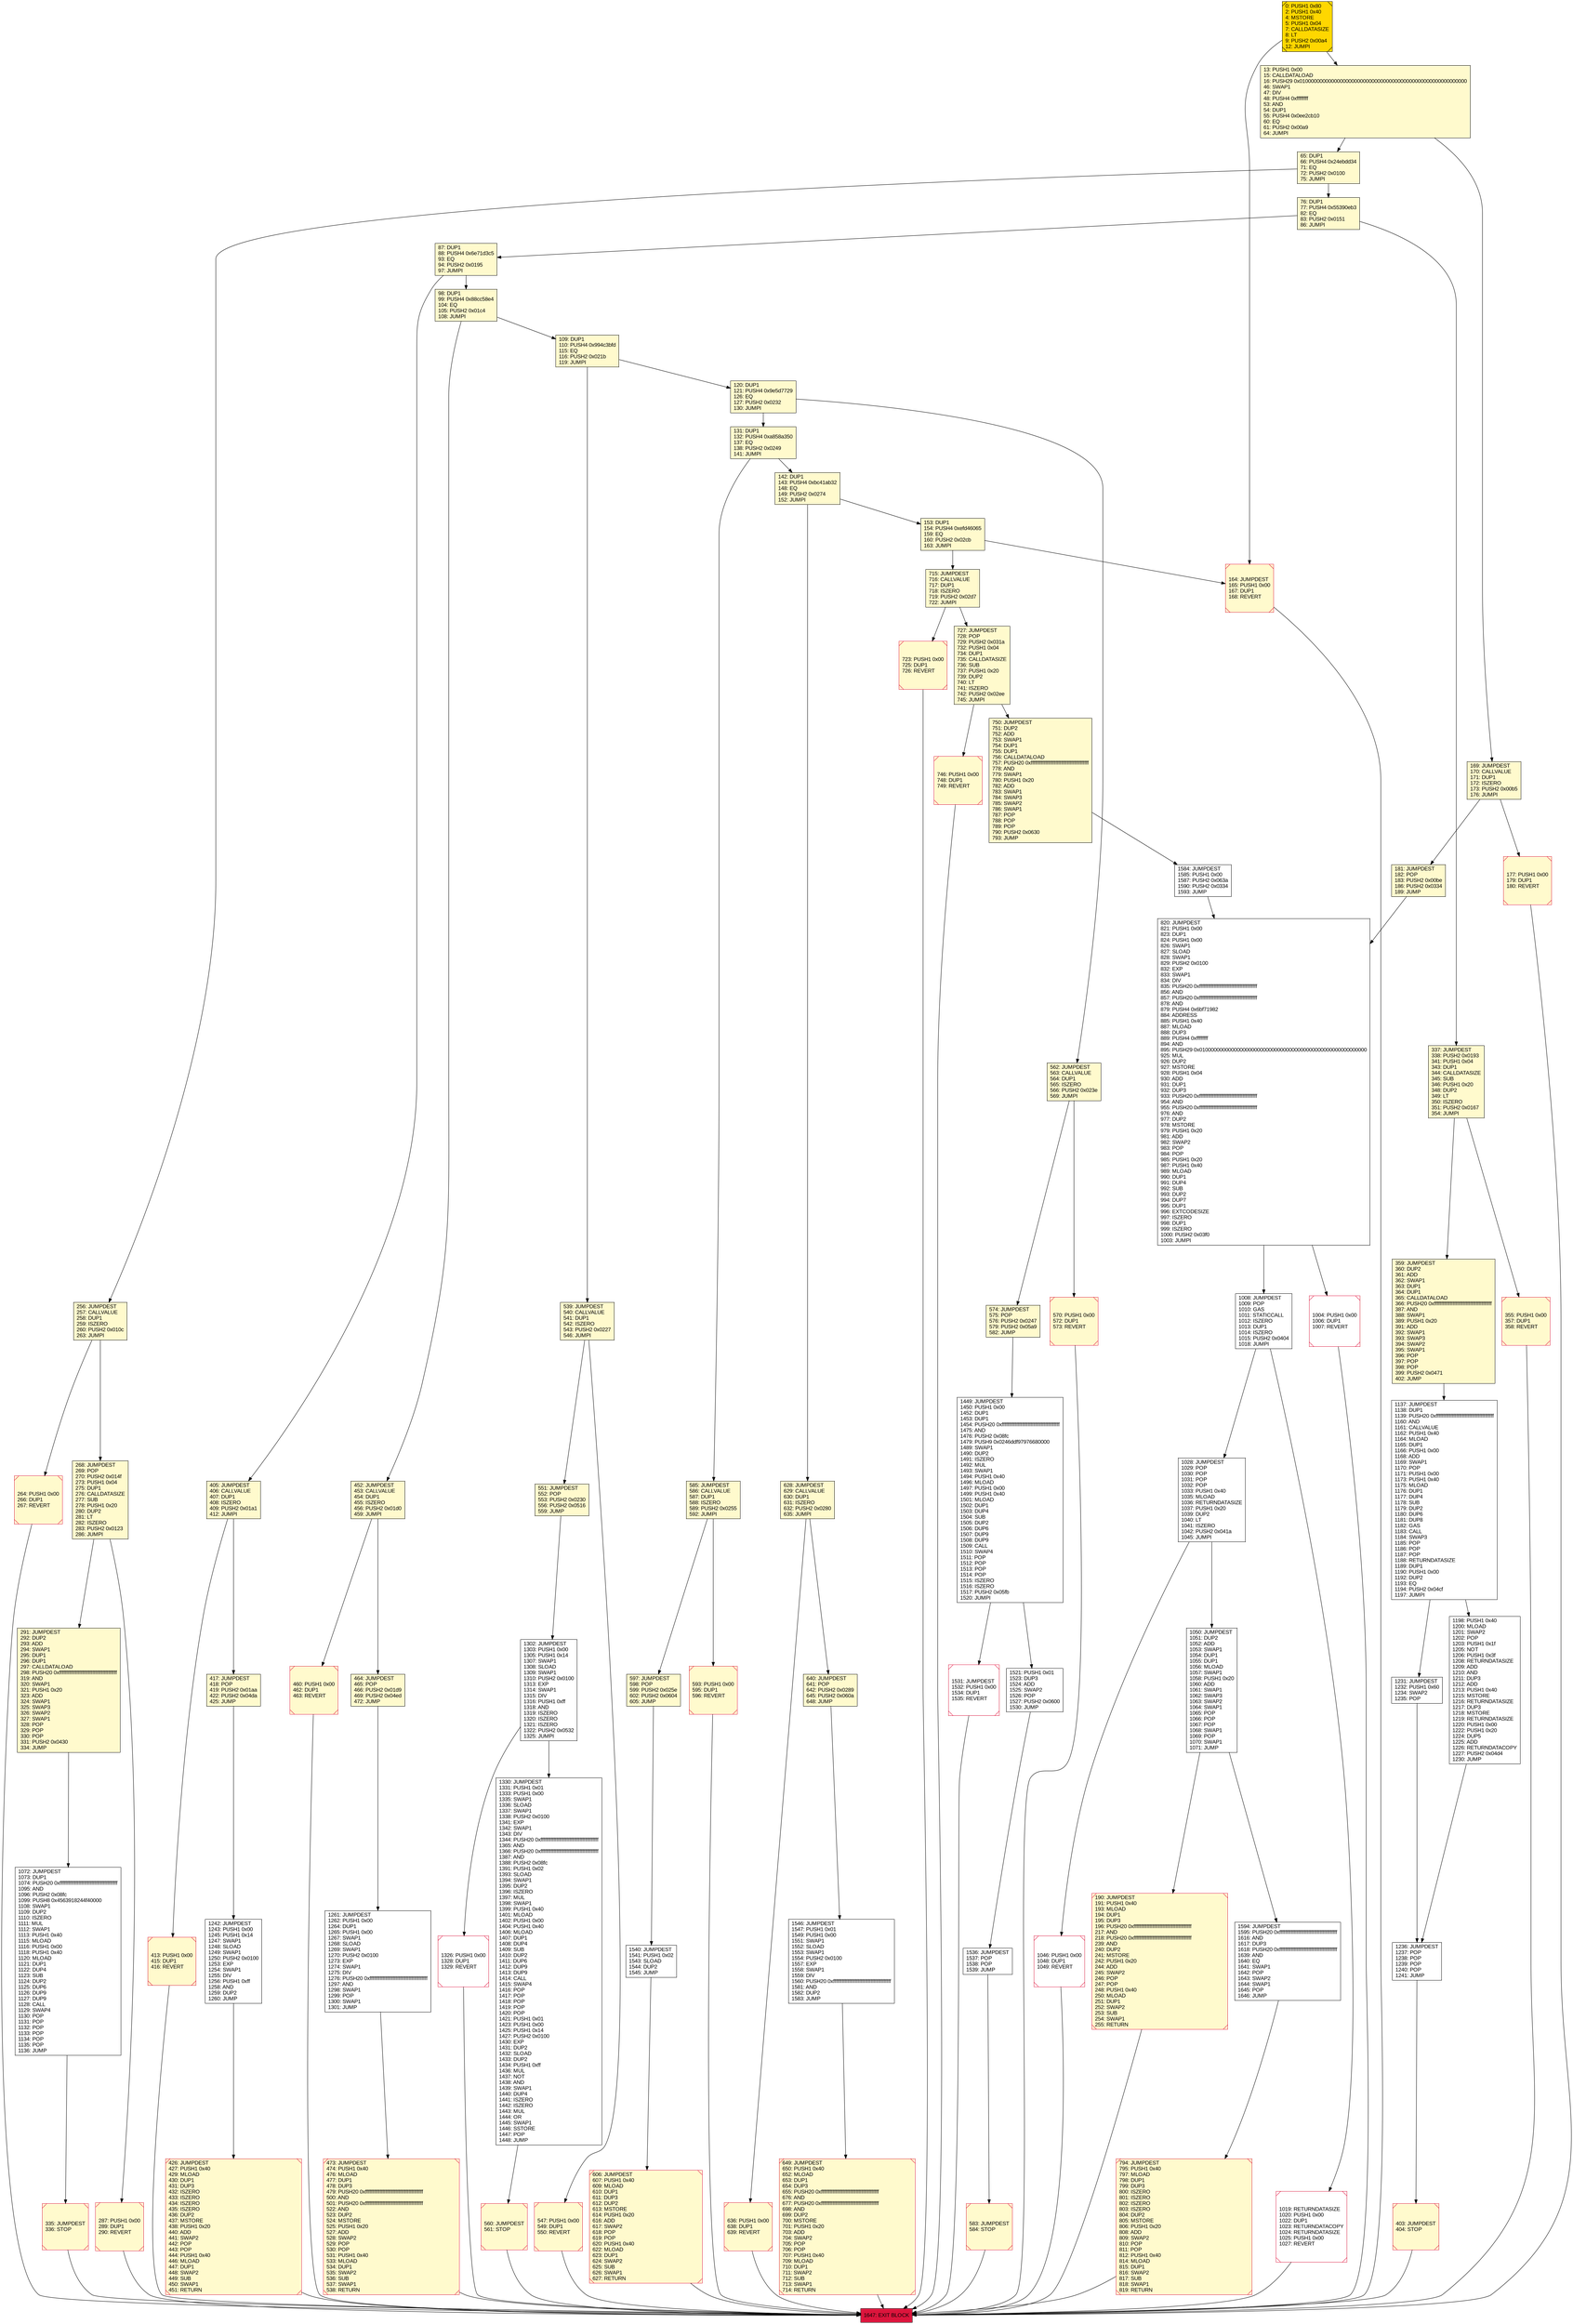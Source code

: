 digraph G {
bgcolor=transparent rankdir=UD;
node [shape=box style=filled color=black fillcolor=white fontname=arial fontcolor=black];
547 [label="547: PUSH1 0x00\l549: DUP1\l550: REVERT\l" fillcolor=lemonchiffon shape=Msquare color=crimson ];
13 [label="13: PUSH1 0x00\l15: CALLDATALOAD\l16: PUSH29 0x0100000000000000000000000000000000000000000000000000000000\l46: SWAP1\l47: DIV\l48: PUSH4 0xffffffff\l53: AND\l54: DUP1\l55: PUSH4 0x0ee2cb10\l60: EQ\l61: PUSH2 0x00a9\l64: JUMPI\l" fillcolor=lemonchiffon ];
403 [label="403: JUMPDEST\l404: STOP\l" fillcolor=lemonchiffon shape=Msquare color=crimson ];
473 [label="473: JUMPDEST\l474: PUSH1 0x40\l476: MLOAD\l477: DUP1\l478: DUP3\l479: PUSH20 0xffffffffffffffffffffffffffffffffffffffff\l500: AND\l501: PUSH20 0xffffffffffffffffffffffffffffffffffffffff\l522: AND\l523: DUP2\l524: MSTORE\l525: PUSH1 0x20\l527: ADD\l528: SWAP2\l529: POP\l530: POP\l531: PUSH1 0x40\l533: MLOAD\l534: DUP1\l535: SWAP2\l536: SUB\l537: SWAP1\l538: RETURN\l" fillcolor=lemonchiffon shape=Msquare color=crimson ];
727 [label="727: JUMPDEST\l728: POP\l729: PUSH2 0x031a\l732: PUSH1 0x04\l734: DUP1\l735: CALLDATASIZE\l736: SUB\l737: PUSH1 0x20\l739: DUP2\l740: LT\l741: ISZERO\l742: PUSH2 0x02ee\l745: JUMPI\l" fillcolor=lemonchiffon ];
1326 [label="1326: PUSH1 0x00\l1328: DUP1\l1329: REVERT\l" shape=Msquare color=crimson ];
177 [label="177: PUSH1 0x00\l179: DUP1\l180: REVERT\l" fillcolor=lemonchiffon shape=Msquare color=crimson ];
169 [label="169: JUMPDEST\l170: CALLVALUE\l171: DUP1\l172: ISZERO\l173: PUSH2 0x00b5\l176: JUMPI\l" fillcolor=lemonchiffon ];
1028 [label="1028: JUMPDEST\l1029: POP\l1030: POP\l1031: POP\l1032: POP\l1033: PUSH1 0x40\l1035: MLOAD\l1036: RETURNDATASIZE\l1037: PUSH1 0x20\l1039: DUP2\l1040: LT\l1041: ISZERO\l1042: PUSH2 0x041a\l1045: JUMPI\l" ];
426 [label="426: JUMPDEST\l427: PUSH1 0x40\l429: MLOAD\l430: DUP1\l431: DUP3\l432: ISZERO\l433: ISZERO\l434: ISZERO\l435: ISZERO\l436: DUP2\l437: MSTORE\l438: PUSH1 0x20\l440: ADD\l441: SWAP2\l442: POP\l443: POP\l444: PUSH1 0x40\l446: MLOAD\l447: DUP1\l448: SWAP2\l449: SUB\l450: SWAP1\l451: RETURN\l" fillcolor=lemonchiffon shape=Msquare color=crimson ];
1546 [label="1546: JUMPDEST\l1547: PUSH1 0x01\l1549: PUSH1 0x00\l1551: SWAP1\l1552: SLOAD\l1553: SWAP1\l1554: PUSH2 0x0100\l1557: EXP\l1558: SWAP1\l1559: DIV\l1560: PUSH20 0xffffffffffffffffffffffffffffffffffffffff\l1581: AND\l1582: DUP2\l1583: JUMP\l" ];
131 [label="131: DUP1\l132: PUSH4 0xa858a350\l137: EQ\l138: PUSH2 0x0249\l141: JUMPI\l" fillcolor=lemonchiffon ];
1236 [label="1236: JUMPDEST\l1237: POP\l1238: POP\l1239: POP\l1240: POP\l1241: JUMP\l" ];
570 [label="570: PUSH1 0x00\l572: DUP1\l573: REVERT\l" fillcolor=lemonchiffon shape=Msquare color=crimson ];
628 [label="628: JUMPDEST\l629: CALLVALUE\l630: DUP1\l631: ISZERO\l632: PUSH2 0x0280\l635: JUMPI\l" fillcolor=lemonchiffon ];
164 [label="164: JUMPDEST\l165: PUSH1 0x00\l167: DUP1\l168: REVERT\l" fillcolor=lemonchiffon shape=Msquare color=crimson ];
256 [label="256: JUMPDEST\l257: CALLVALUE\l258: DUP1\l259: ISZERO\l260: PUSH2 0x010c\l263: JUMPI\l" fillcolor=lemonchiffon ];
560 [label="560: JUMPDEST\l561: STOP\l" fillcolor=lemonchiffon shape=Msquare color=crimson ];
794 [label="794: JUMPDEST\l795: PUSH1 0x40\l797: MLOAD\l798: DUP1\l799: DUP3\l800: ISZERO\l801: ISZERO\l802: ISZERO\l803: ISZERO\l804: DUP2\l805: MSTORE\l806: PUSH1 0x20\l808: ADD\l809: SWAP2\l810: POP\l811: POP\l812: PUSH1 0x40\l814: MLOAD\l815: DUP1\l816: SWAP2\l817: SUB\l818: SWAP1\l819: RETURN\l" fillcolor=lemonchiffon shape=Msquare color=crimson ];
574 [label="574: JUMPDEST\l575: POP\l576: PUSH2 0x0247\l579: PUSH2 0x05a9\l582: JUMP\l" fillcolor=lemonchiffon ];
264 [label="264: PUSH1 0x00\l266: DUP1\l267: REVERT\l" fillcolor=lemonchiffon shape=Msquare color=crimson ];
715 [label="715: JUMPDEST\l716: CALLVALUE\l717: DUP1\l718: ISZERO\l719: PUSH2 0x02d7\l722: JUMPI\l" fillcolor=lemonchiffon ];
142 [label="142: DUP1\l143: PUSH4 0xbc41ab32\l148: EQ\l149: PUSH2 0x0274\l152: JUMPI\l" fillcolor=lemonchiffon ];
597 [label="597: JUMPDEST\l598: POP\l599: PUSH2 0x025e\l602: PUSH2 0x0604\l605: JUMP\l" fillcolor=lemonchiffon ];
337 [label="337: JUMPDEST\l338: PUSH2 0x0193\l341: PUSH1 0x04\l343: DUP1\l344: CALLDATASIZE\l345: SUB\l346: PUSH1 0x20\l348: DUP2\l349: LT\l350: ISZERO\l351: PUSH2 0x0167\l354: JUMPI\l" fillcolor=lemonchiffon ];
268 [label="268: JUMPDEST\l269: POP\l270: PUSH2 0x014f\l273: PUSH1 0x04\l275: DUP1\l276: CALLDATASIZE\l277: SUB\l278: PUSH1 0x20\l280: DUP2\l281: LT\l282: ISZERO\l283: PUSH2 0x0123\l286: JUMPI\l" fillcolor=lemonchiffon ];
551 [label="551: JUMPDEST\l552: POP\l553: PUSH2 0x0230\l556: PUSH2 0x0516\l559: JUMP\l" fillcolor=lemonchiffon ];
1046 [label="1046: PUSH1 0x00\l1048: DUP1\l1049: REVERT\l" shape=Msquare color=crimson ];
413 [label="413: PUSH1 0x00\l415: DUP1\l416: REVERT\l" fillcolor=lemonchiffon shape=Msquare color=crimson ];
1521 [label="1521: PUSH1 0x01\l1523: DUP3\l1524: ADD\l1525: SWAP2\l1526: POP\l1527: PUSH2 0x0600\l1530: JUMP\l" ];
287 [label="287: PUSH1 0x00\l289: DUP1\l290: REVERT\l" fillcolor=lemonchiffon shape=Msquare color=crimson ];
1242 [label="1242: JUMPDEST\l1243: PUSH1 0x00\l1245: PUSH1 0x14\l1247: SWAP1\l1248: SLOAD\l1249: SWAP1\l1250: PUSH2 0x0100\l1253: EXP\l1254: SWAP1\l1255: DIV\l1256: PUSH1 0xff\l1258: AND\l1259: DUP2\l1260: JUMP\l" ];
109 [label="109: DUP1\l110: PUSH4 0x994c3bfd\l115: EQ\l116: PUSH2 0x021b\l119: JUMPI\l" fillcolor=lemonchiffon ];
562 [label="562: JUMPDEST\l563: CALLVALUE\l564: DUP1\l565: ISZERO\l566: PUSH2 0x023e\l569: JUMPI\l" fillcolor=lemonchiffon ];
355 [label="355: PUSH1 0x00\l357: DUP1\l358: REVERT\l" fillcolor=lemonchiffon shape=Msquare color=crimson ];
405 [label="405: JUMPDEST\l406: CALLVALUE\l407: DUP1\l408: ISZERO\l409: PUSH2 0x01a1\l412: JUMPI\l" fillcolor=lemonchiffon ];
1302 [label="1302: JUMPDEST\l1303: PUSH1 0x00\l1305: PUSH1 0x14\l1307: SWAP1\l1308: SLOAD\l1309: SWAP1\l1310: PUSH2 0x0100\l1313: EXP\l1314: SWAP1\l1315: DIV\l1316: PUSH1 0xff\l1318: AND\l1319: ISZERO\l1320: ISZERO\l1321: ISZERO\l1322: PUSH2 0x0532\l1325: JUMPI\l" ];
640 [label="640: JUMPDEST\l641: POP\l642: PUSH2 0x0289\l645: PUSH2 0x060a\l648: JUMP\l" fillcolor=lemonchiffon ];
1198 [label="1198: PUSH1 0x40\l1200: MLOAD\l1201: SWAP2\l1202: POP\l1203: PUSH1 0x1f\l1205: NOT\l1206: PUSH1 0x3f\l1208: RETURNDATASIZE\l1209: ADD\l1210: AND\l1211: DUP3\l1212: ADD\l1213: PUSH1 0x40\l1215: MSTORE\l1216: RETURNDATASIZE\l1217: DUP3\l1218: MSTORE\l1219: RETURNDATASIZE\l1220: PUSH1 0x00\l1222: PUSH1 0x20\l1224: DUP5\l1225: ADD\l1226: RETURNDATACOPY\l1227: PUSH2 0x04d4\l1230: JUMP\l" ];
585 [label="585: JUMPDEST\l586: CALLVALUE\l587: DUP1\l588: ISZERO\l589: PUSH2 0x0255\l592: JUMPI\l" fillcolor=lemonchiffon ];
417 [label="417: JUMPDEST\l418: POP\l419: PUSH2 0x01aa\l422: PUSH2 0x04da\l425: JUMP\l" fillcolor=lemonchiffon ];
746 [label="746: PUSH1 0x00\l748: DUP1\l749: REVERT\l" fillcolor=lemonchiffon shape=Msquare color=crimson ];
1536 [label="1536: JUMPDEST\l1537: POP\l1538: POP\l1539: JUMP\l" ];
76 [label="76: DUP1\l77: PUSH4 0x55390eb3\l82: EQ\l83: PUSH2 0x0151\l86: JUMPI\l" fillcolor=lemonchiffon ];
153 [label="153: DUP1\l154: PUSH4 0xefd46065\l159: EQ\l160: PUSH2 0x02cb\l163: JUMPI\l" fillcolor=lemonchiffon ];
1004 [label="1004: PUSH1 0x00\l1006: DUP1\l1007: REVERT\l" shape=Msquare color=crimson ];
1231 [label="1231: JUMPDEST\l1232: PUSH1 0x60\l1234: SWAP2\l1235: POP\l" ];
181 [label="181: JUMPDEST\l182: POP\l183: PUSH2 0x00be\l186: PUSH2 0x0334\l189: JUMP\l" fillcolor=lemonchiffon ];
583 [label="583: JUMPDEST\l584: STOP\l" fillcolor=lemonchiffon shape=Msquare color=crimson ];
750 [label="750: JUMPDEST\l751: DUP2\l752: ADD\l753: SWAP1\l754: DUP1\l755: DUP1\l756: CALLDATALOAD\l757: PUSH20 0xffffffffffffffffffffffffffffffffffffffff\l778: AND\l779: SWAP1\l780: PUSH1 0x20\l782: ADD\l783: SWAP1\l784: SWAP3\l785: SWAP2\l786: SWAP1\l787: POP\l788: POP\l789: POP\l790: PUSH2 0x0630\l793: JUMP\l" fillcolor=lemonchiffon ];
1584 [label="1584: JUMPDEST\l1585: PUSH1 0x00\l1587: PUSH2 0x063a\l1590: PUSH2 0x0334\l1593: JUMP\l" ];
1072 [label="1072: JUMPDEST\l1073: DUP1\l1074: PUSH20 0xffffffffffffffffffffffffffffffffffffffff\l1095: AND\l1096: PUSH2 0x08fc\l1099: PUSH8 0x4563918244f40000\l1108: SWAP1\l1109: DUP2\l1110: ISZERO\l1111: MUL\l1112: SWAP1\l1113: PUSH1 0x40\l1115: MLOAD\l1116: PUSH1 0x00\l1118: PUSH1 0x40\l1120: MLOAD\l1121: DUP1\l1122: DUP4\l1123: SUB\l1124: DUP2\l1125: DUP6\l1126: DUP9\l1127: DUP9\l1128: CALL\l1129: SWAP4\l1130: POP\l1131: POP\l1132: POP\l1133: POP\l1134: POP\l1135: POP\l1136: JUMP\l" ];
65 [label="65: DUP1\l66: PUSH4 0x24ebdd34\l71: EQ\l72: PUSH2 0x0100\l75: JUMPI\l" fillcolor=lemonchiffon ];
0 [label="0: PUSH1 0x80\l2: PUSH1 0x40\l4: MSTORE\l5: PUSH1 0x04\l7: CALLDATASIZE\l8: LT\l9: PUSH2 0x00a4\l12: JUMPI\l" fillcolor=lemonchiffon shape=Msquare fillcolor=gold ];
649 [label="649: JUMPDEST\l650: PUSH1 0x40\l652: MLOAD\l653: DUP1\l654: DUP3\l655: PUSH20 0xffffffffffffffffffffffffffffffffffffffff\l676: AND\l677: PUSH20 0xffffffffffffffffffffffffffffffffffffffff\l698: AND\l699: DUP2\l700: MSTORE\l701: PUSH1 0x20\l703: ADD\l704: SWAP2\l705: POP\l706: POP\l707: PUSH1 0x40\l709: MLOAD\l710: DUP1\l711: SWAP2\l712: SUB\l713: SWAP1\l714: RETURN\l" fillcolor=lemonchiffon shape=Msquare color=crimson ];
820 [label="820: JUMPDEST\l821: PUSH1 0x00\l823: DUP1\l824: PUSH1 0x00\l826: SWAP1\l827: SLOAD\l828: SWAP1\l829: PUSH2 0x0100\l832: EXP\l833: SWAP1\l834: DIV\l835: PUSH20 0xffffffffffffffffffffffffffffffffffffffff\l856: AND\l857: PUSH20 0xffffffffffffffffffffffffffffffffffffffff\l878: AND\l879: PUSH4 0x6bf71982\l884: ADDRESS\l885: PUSH1 0x40\l887: MLOAD\l888: DUP3\l889: PUSH4 0xffffffff\l894: AND\l895: PUSH29 0x0100000000000000000000000000000000000000000000000000000000\l925: MUL\l926: DUP2\l927: MSTORE\l928: PUSH1 0x04\l930: ADD\l931: DUP1\l932: DUP3\l933: PUSH20 0xffffffffffffffffffffffffffffffffffffffff\l954: AND\l955: PUSH20 0xffffffffffffffffffffffffffffffffffffffff\l976: AND\l977: DUP2\l978: MSTORE\l979: PUSH1 0x20\l981: ADD\l982: SWAP2\l983: POP\l984: POP\l985: PUSH1 0x20\l987: PUSH1 0x40\l989: MLOAD\l990: DUP1\l991: DUP4\l992: SUB\l993: DUP2\l994: DUP7\l995: DUP1\l996: EXTCODESIZE\l997: ISZERO\l998: DUP1\l999: ISZERO\l1000: PUSH2 0x03f0\l1003: JUMPI\l" ];
335 [label="335: JUMPDEST\l336: STOP\l" fillcolor=lemonchiffon shape=Msquare color=crimson ];
636 [label="636: PUSH1 0x00\l638: DUP1\l639: REVERT\l" fillcolor=lemonchiffon shape=Msquare color=crimson ];
464 [label="464: JUMPDEST\l465: POP\l466: PUSH2 0x01d9\l469: PUSH2 0x04ed\l472: JUMP\l" fillcolor=lemonchiffon ];
1008 [label="1008: JUMPDEST\l1009: POP\l1010: GAS\l1011: STATICCALL\l1012: ISZERO\l1013: DUP1\l1014: ISZERO\l1015: PUSH2 0x0404\l1018: JUMPI\l" ];
1019 [label="1019: RETURNDATASIZE\l1020: PUSH1 0x00\l1022: DUP1\l1023: RETURNDATACOPY\l1024: RETURNDATASIZE\l1025: PUSH1 0x00\l1027: REVERT\l" shape=Msquare color=crimson ];
1050 [label="1050: JUMPDEST\l1051: DUP2\l1052: ADD\l1053: SWAP1\l1054: DUP1\l1055: DUP1\l1056: MLOAD\l1057: SWAP1\l1058: PUSH1 0x20\l1060: ADD\l1061: SWAP1\l1062: SWAP3\l1063: SWAP2\l1064: SWAP1\l1065: POP\l1066: POP\l1067: POP\l1068: SWAP1\l1069: POP\l1070: SWAP1\l1071: JUMP\l" ];
87 [label="87: DUP1\l88: PUSH4 0x6e71d3c5\l93: EQ\l94: PUSH2 0x0195\l97: JUMPI\l" fillcolor=lemonchiffon ];
190 [label="190: JUMPDEST\l191: PUSH1 0x40\l193: MLOAD\l194: DUP1\l195: DUP3\l196: PUSH20 0xffffffffffffffffffffffffffffffffffffffff\l217: AND\l218: PUSH20 0xffffffffffffffffffffffffffffffffffffffff\l239: AND\l240: DUP2\l241: MSTORE\l242: PUSH1 0x20\l244: ADD\l245: SWAP2\l246: POP\l247: POP\l248: PUSH1 0x40\l250: MLOAD\l251: DUP1\l252: SWAP2\l253: SUB\l254: SWAP1\l255: RETURN\l" fillcolor=lemonchiffon shape=Msquare color=crimson ];
460 [label="460: PUSH1 0x00\l462: DUP1\l463: REVERT\l" fillcolor=lemonchiffon shape=Msquare color=crimson ];
606 [label="606: JUMPDEST\l607: PUSH1 0x40\l609: MLOAD\l610: DUP1\l611: DUP3\l612: DUP2\l613: MSTORE\l614: PUSH1 0x20\l616: ADD\l617: SWAP2\l618: POP\l619: POP\l620: PUSH1 0x40\l622: MLOAD\l623: DUP1\l624: SWAP2\l625: SUB\l626: SWAP1\l627: RETURN\l" fillcolor=lemonchiffon shape=Msquare color=crimson ];
1594 [label="1594: JUMPDEST\l1595: PUSH20 0xffffffffffffffffffffffffffffffffffffffff\l1616: AND\l1617: DUP3\l1618: PUSH20 0xffffffffffffffffffffffffffffffffffffffff\l1639: AND\l1640: EQ\l1641: SWAP1\l1642: POP\l1643: SWAP2\l1644: SWAP1\l1645: POP\l1646: JUMP\l" ];
1647 [label="1647: EXIT BLOCK\l" fillcolor=crimson ];
593 [label="593: PUSH1 0x00\l595: DUP1\l596: REVERT\l" fillcolor=lemonchiffon shape=Msquare color=crimson ];
723 [label="723: PUSH1 0x00\l725: DUP1\l726: REVERT\l" fillcolor=lemonchiffon shape=Msquare color=crimson ];
539 [label="539: JUMPDEST\l540: CALLVALUE\l541: DUP1\l542: ISZERO\l543: PUSH2 0x0227\l546: JUMPI\l" fillcolor=lemonchiffon ];
1449 [label="1449: JUMPDEST\l1450: PUSH1 0x00\l1452: DUP1\l1453: DUP1\l1454: PUSH20 0xffffffffffffffffffffffffffffffffffffffff\l1475: AND\l1476: PUSH2 0x08fc\l1479: PUSH9 0x0246ddf97976680000\l1489: SWAP1\l1490: DUP2\l1491: ISZERO\l1492: MUL\l1493: SWAP1\l1494: PUSH1 0x40\l1496: MLOAD\l1497: PUSH1 0x00\l1499: PUSH1 0x40\l1501: MLOAD\l1502: DUP1\l1503: DUP4\l1504: SUB\l1505: DUP2\l1506: DUP6\l1507: DUP9\l1508: DUP9\l1509: CALL\l1510: SWAP4\l1511: POP\l1512: POP\l1513: POP\l1514: POP\l1515: ISZERO\l1516: ISZERO\l1517: PUSH2 0x05fb\l1520: JUMPI\l" ];
1540 [label="1540: JUMPDEST\l1541: PUSH1 0x02\l1543: SLOAD\l1544: DUP2\l1545: JUMP\l" ];
1261 [label="1261: JUMPDEST\l1262: PUSH1 0x00\l1264: DUP1\l1265: PUSH1 0x00\l1267: SWAP1\l1268: SLOAD\l1269: SWAP1\l1270: PUSH2 0x0100\l1273: EXP\l1274: SWAP1\l1275: DIV\l1276: PUSH20 0xffffffffffffffffffffffffffffffffffffffff\l1297: AND\l1298: SWAP1\l1299: POP\l1300: SWAP1\l1301: JUMP\l" ];
291 [label="291: JUMPDEST\l292: DUP2\l293: ADD\l294: SWAP1\l295: DUP1\l296: DUP1\l297: CALLDATALOAD\l298: PUSH20 0xffffffffffffffffffffffffffffffffffffffff\l319: AND\l320: SWAP1\l321: PUSH1 0x20\l323: ADD\l324: SWAP1\l325: SWAP3\l326: SWAP2\l327: SWAP1\l328: POP\l329: POP\l330: POP\l331: PUSH2 0x0430\l334: JUMP\l" fillcolor=lemonchiffon ];
98 [label="98: DUP1\l99: PUSH4 0x88cc58e4\l104: EQ\l105: PUSH2 0x01c4\l108: JUMPI\l" fillcolor=lemonchiffon ];
120 [label="120: DUP1\l121: PUSH4 0x9e5d7729\l126: EQ\l127: PUSH2 0x0232\l130: JUMPI\l" fillcolor=lemonchiffon ];
1137 [label="1137: JUMPDEST\l1138: DUP1\l1139: PUSH20 0xffffffffffffffffffffffffffffffffffffffff\l1160: AND\l1161: CALLVALUE\l1162: PUSH1 0x40\l1164: MLOAD\l1165: DUP1\l1166: PUSH1 0x00\l1168: ADD\l1169: SWAP1\l1170: POP\l1171: PUSH1 0x00\l1173: PUSH1 0x40\l1175: MLOAD\l1176: DUP1\l1177: DUP4\l1178: SUB\l1179: DUP2\l1180: DUP6\l1181: DUP8\l1182: GAS\l1183: CALL\l1184: SWAP3\l1185: POP\l1186: POP\l1187: POP\l1188: RETURNDATASIZE\l1189: DUP1\l1190: PUSH1 0x00\l1192: DUP2\l1193: EQ\l1194: PUSH2 0x04cf\l1197: JUMPI\l" ];
1330 [label="1330: JUMPDEST\l1331: PUSH1 0x01\l1333: PUSH1 0x00\l1335: SWAP1\l1336: SLOAD\l1337: SWAP1\l1338: PUSH2 0x0100\l1341: EXP\l1342: SWAP1\l1343: DIV\l1344: PUSH20 0xffffffffffffffffffffffffffffffffffffffff\l1365: AND\l1366: PUSH20 0xffffffffffffffffffffffffffffffffffffffff\l1387: AND\l1388: PUSH2 0x08fc\l1391: PUSH1 0x02\l1393: SLOAD\l1394: SWAP1\l1395: DUP2\l1396: ISZERO\l1397: MUL\l1398: SWAP1\l1399: PUSH1 0x40\l1401: MLOAD\l1402: PUSH1 0x00\l1404: PUSH1 0x40\l1406: MLOAD\l1407: DUP1\l1408: DUP4\l1409: SUB\l1410: DUP2\l1411: DUP6\l1412: DUP9\l1413: DUP9\l1414: CALL\l1415: SWAP4\l1416: POP\l1417: POP\l1418: POP\l1419: POP\l1420: POP\l1421: PUSH1 0x01\l1423: PUSH1 0x00\l1425: PUSH1 0x14\l1427: PUSH2 0x0100\l1430: EXP\l1431: DUP2\l1432: SLOAD\l1433: DUP2\l1434: PUSH1 0xff\l1436: MUL\l1437: NOT\l1438: AND\l1439: SWAP1\l1440: DUP4\l1441: ISZERO\l1442: ISZERO\l1443: MUL\l1444: OR\l1445: SWAP1\l1446: SSTORE\l1447: POP\l1448: JUMP\l" ];
1531 [label="1531: JUMPDEST\l1532: PUSH1 0x00\l1534: DUP1\l1535: REVERT\l" shape=Msquare color=crimson ];
452 [label="452: JUMPDEST\l453: CALLVALUE\l454: DUP1\l455: ISZERO\l456: PUSH2 0x01d0\l459: JUMPI\l" fillcolor=lemonchiffon ];
359 [label="359: JUMPDEST\l360: DUP2\l361: ADD\l362: SWAP1\l363: DUP1\l364: DUP1\l365: CALLDATALOAD\l366: PUSH20 0xffffffffffffffffffffffffffffffffffffffff\l387: AND\l388: SWAP1\l389: PUSH1 0x20\l391: ADD\l392: SWAP1\l393: SWAP3\l394: SWAP2\l395: SWAP1\l396: POP\l397: POP\l398: POP\l399: PUSH2 0x0471\l402: JUMP\l" fillcolor=lemonchiffon ];
460 -> 1647;
820 -> 1008;
750 -> 1584;
1050 -> 1594;
1584 -> 820;
1050 -> 190;
452 -> 460;
13 -> 169;
65 -> 76;
256 -> 268;
820 -> 1004;
723 -> 1647;
87 -> 405;
452 -> 464;
1004 -> 1647;
746 -> 1647;
464 -> 1261;
109 -> 539;
585 -> 593;
794 -> 1647;
1302 -> 1326;
1008 -> 1028;
1546 -> 649;
337 -> 359;
413 -> 1647;
715 -> 723;
628 -> 640;
169 -> 181;
13 -> 65;
585 -> 597;
142 -> 153;
403 -> 1647;
153 -> 164;
551 -> 1302;
177 -> 1647;
405 -> 413;
98 -> 452;
190 -> 1647;
359 -> 1137;
606 -> 1647;
169 -> 177;
405 -> 417;
1449 -> 1531;
256 -> 264;
268 -> 287;
1072 -> 335;
1019 -> 1647;
1531 -> 1647;
181 -> 820;
1540 -> 606;
1536 -> 583;
1236 -> 403;
87 -> 98;
593 -> 1647;
1028 -> 1046;
715 -> 727;
1242 -> 426;
291 -> 1072;
355 -> 1647;
76 -> 87;
1137 -> 1231;
131 -> 142;
636 -> 1647;
335 -> 1647;
649 -> 1647;
142 -> 628;
1137 -> 1198;
1302 -> 1330;
98 -> 109;
109 -> 120;
120 -> 562;
583 -> 1647;
1008 -> 1019;
628 -> 636;
264 -> 1647;
539 -> 551;
727 -> 746;
1594 -> 794;
268 -> 291;
560 -> 1647;
1449 -> 1521;
164 -> 1647;
574 -> 1449;
640 -> 1546;
131 -> 585;
287 -> 1647;
597 -> 1540;
1231 -> 1236;
1046 -> 1647;
562 -> 570;
1330 -> 560;
1198 -> 1236;
0 -> 13;
727 -> 750;
76 -> 337;
1326 -> 1647;
120 -> 131;
473 -> 1647;
153 -> 715;
562 -> 574;
547 -> 1647;
337 -> 355;
539 -> 547;
1028 -> 1050;
1261 -> 473;
417 -> 1242;
570 -> 1647;
1521 -> 1536;
0 -> 164;
426 -> 1647;
65 -> 256;
}